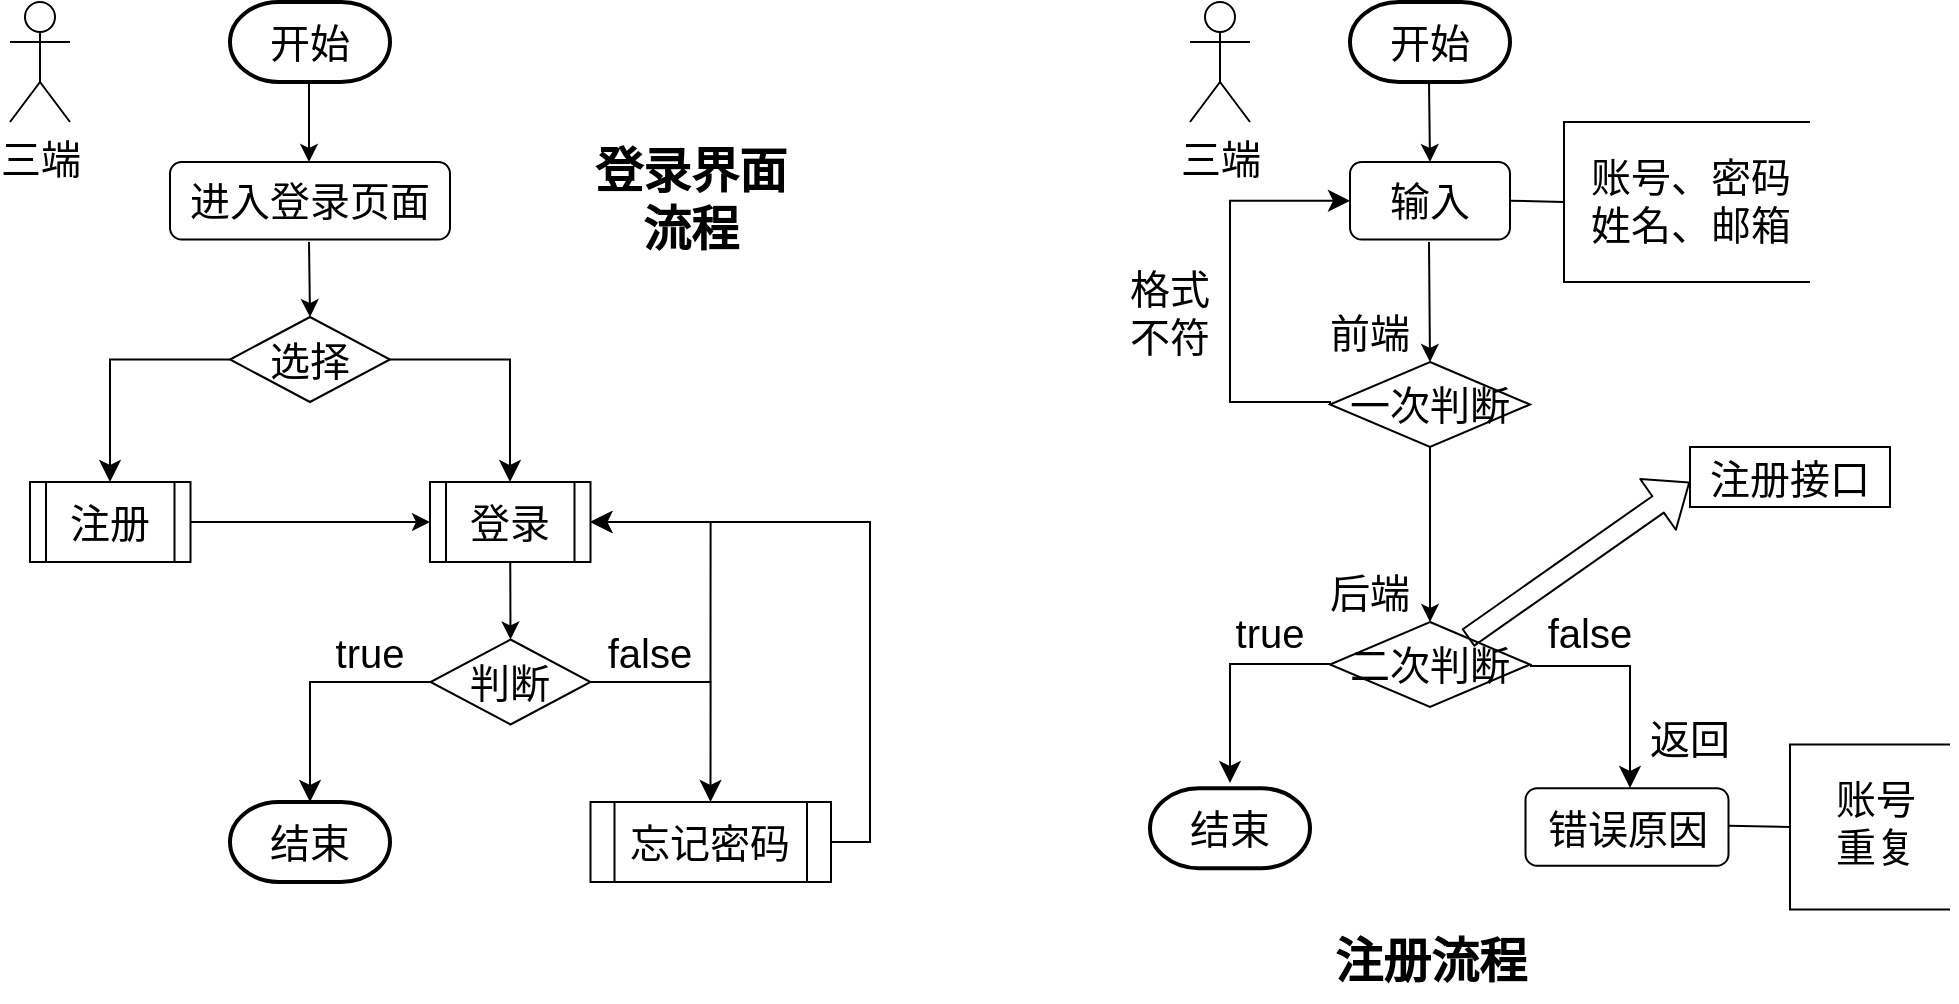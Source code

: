<mxfile>
    <diagram id="X5SzS_FeevJv-DkIXQUU" name="第 1 页">
        <mxGraphModel dx="930" dy="659" grid="1" gridSize="10" guides="1" tooltips="1" connect="1" arrows="1" fold="1" page="1" pageScale="1" pageWidth="827" pageHeight="1169" math="0" shadow="0">
            <root>
                <mxCell id="0"/>
                <mxCell id="1" parent="0"/>
                <mxCell id="78" value="&lt;font style=&quot;font-size: 20px;&quot;&gt;三端&lt;/font&gt;" style="shape=umlActor;verticalLabelPosition=bottom;verticalAlign=top;html=1;outlineConnect=0;" parent="1" vertex="1">
                    <mxGeometry x="50" y="40" width="30" height="60" as="geometry"/>
                </mxCell>
                <mxCell id="103" value="开始" style="strokeWidth=2;html=1;shape=mxgraph.flowchart.terminator;whiteSpace=wrap;fontSize=20;" parent="1" vertex="1">
                    <mxGeometry x="160" y="40" width="80" height="40" as="geometry"/>
                </mxCell>
                <mxCell id="104" value="" style="endArrow=classic;html=1;fontSize=20;exitX=0.5;exitY=1;exitDx=0;exitDy=0;exitPerimeter=0;strokeWidth=1;" parent="1" edge="1">
                    <mxGeometry width="50" height="50" relative="1" as="geometry">
                        <mxPoint x="199.5" y="80" as="sourcePoint"/>
                        <mxPoint x="199.5" y="120" as="targetPoint"/>
                    </mxGeometry>
                </mxCell>
                <mxCell id="105" value="进入登录页面" style="rounded=1;whiteSpace=wrap;html=1;fontSize=20;" parent="1" vertex="1">
                    <mxGeometry x="130" y="120" width="140" height="38.75" as="geometry"/>
                </mxCell>
                <mxCell id="122" value="" style="endArrow=classic;html=1;fontSize=20;exitX=0.5;exitY=1;exitDx=0;exitDy=0;exitPerimeter=0;strokeWidth=1;entryX=0.5;entryY=0;entryDx=0;entryDy=0;" parent="1" target="123" edge="1">
                    <mxGeometry width="50" height="50" relative="1" as="geometry">
                        <mxPoint x="199.5" y="160" as="sourcePoint"/>
                        <mxPoint x="199.5" y="200" as="targetPoint"/>
                    </mxGeometry>
                </mxCell>
                <mxCell id="123" value="选择" style="rhombus;whiteSpace=wrap;html=1;fontSize=20;" parent="1" vertex="1">
                    <mxGeometry x="160" y="197.5" width="80" height="42.5" as="geometry"/>
                </mxCell>
                <mxCell id="126" value="" style="edgeStyle=segmentEdgeStyle;endArrow=classic;html=1;curved=0;rounded=0;endSize=8;startSize=8;strokeWidth=1;fontSize=20;exitX=0;exitY=0.5;exitDx=0;exitDy=0;" parent="1" source="123" edge="1">
                    <mxGeometry width="50" height="50" relative="1" as="geometry">
                        <mxPoint x="140" y="220" as="sourcePoint"/>
                        <mxPoint x="100" y="280" as="targetPoint"/>
                    </mxGeometry>
                </mxCell>
                <mxCell id="127" value="" style="edgeStyle=segmentEdgeStyle;endArrow=classic;html=1;curved=0;rounded=0;endSize=8;startSize=8;strokeWidth=1;fontSize=20;exitX=1;exitY=0.5;exitDx=0;exitDy=0;" parent="1" source="123" edge="1">
                    <mxGeometry width="50" height="50" relative="1" as="geometry">
                        <mxPoint x="260" y="200" as="sourcePoint"/>
                        <mxPoint x="300" y="280" as="targetPoint"/>
                    </mxGeometry>
                </mxCell>
                <mxCell id="128" value="&lt;font style=&quot;font-size: 20px;&quot;&gt;注册&lt;/font&gt;" style="shape=process;whiteSpace=wrap;html=1;backgroundOutline=1;" parent="1" vertex="1">
                    <mxGeometry x="60" y="280" width="80.25" height="40" as="geometry"/>
                </mxCell>
                <mxCell id="129" value="&lt;font style=&quot;font-size: 20px;&quot;&gt;登录&lt;/font&gt;" style="shape=process;whiteSpace=wrap;html=1;backgroundOutline=1;" parent="1" vertex="1">
                    <mxGeometry x="260" y="280" width="80.25" height="40" as="geometry"/>
                </mxCell>
                <mxCell id="130" value="" style="endArrow=classic;html=1;strokeWidth=1;fontSize=20;exitX=1;exitY=0.5;exitDx=0;exitDy=0;entryX=0;entryY=0.5;entryDx=0;entryDy=0;" parent="1" source="128" target="129" edge="1">
                    <mxGeometry width="50" height="50" relative="1" as="geometry">
                        <mxPoint x="400" y="360" as="sourcePoint"/>
                        <mxPoint x="450" y="310" as="targetPoint"/>
                    </mxGeometry>
                </mxCell>
                <mxCell id="131" value="" style="endArrow=classic;html=1;fontSize=20;strokeWidth=1;exitX=0.5;exitY=1;exitDx=0;exitDy=0;entryX=0.5;entryY=0;entryDx=0;entryDy=0;" parent="1" source="129" target="132" edge="1">
                    <mxGeometry width="50" height="50" relative="1" as="geometry">
                        <mxPoint x="310" y="330" as="sourcePoint"/>
                        <mxPoint x="300" y="360" as="targetPoint"/>
                    </mxGeometry>
                </mxCell>
                <mxCell id="132" value="判断" style="rhombus;whiteSpace=wrap;html=1;fontSize=20;" parent="1" vertex="1">
                    <mxGeometry x="260.25" y="358.75" width="80" height="42.5" as="geometry"/>
                </mxCell>
                <mxCell id="133" value="" style="edgeStyle=segmentEdgeStyle;endArrow=classic;html=1;curved=0;rounded=0;endSize=8;startSize=8;strokeWidth=1;fontSize=20;exitX=0;exitY=0.5;exitDx=0;exitDy=0;" parent="1" source="132" edge="1">
                    <mxGeometry width="50" height="50" relative="1" as="geometry">
                        <mxPoint x="260" y="378.75" as="sourcePoint"/>
                        <mxPoint x="200" y="440" as="targetPoint"/>
                    </mxGeometry>
                </mxCell>
                <mxCell id="134" value="" style="edgeStyle=segmentEdgeStyle;endArrow=classic;html=1;curved=0;rounded=0;endSize=8;startSize=8;strokeWidth=1;fontSize=20;exitX=1;exitY=0.5;exitDx=0;exitDy=0;" parent="1" source="132" edge="1">
                    <mxGeometry width="50" height="50" relative="1" as="geometry">
                        <mxPoint x="340.25" y="378.75" as="sourcePoint"/>
                        <mxPoint x="400.25" y="440" as="targetPoint"/>
                    </mxGeometry>
                </mxCell>
                <mxCell id="136" value="true" style="text;html=1;strokeColor=none;fillColor=none;align=center;verticalAlign=middle;whiteSpace=wrap;rounded=0;fontSize=20;" parent="1" vertex="1">
                    <mxGeometry x="200.25" y="350" width="60" height="30" as="geometry"/>
                </mxCell>
                <mxCell id="137" value="false" style="text;html=1;strokeColor=none;fillColor=none;align=center;verticalAlign=middle;whiteSpace=wrap;rounded=0;fontSize=20;" parent="1" vertex="1">
                    <mxGeometry x="340.25" y="350" width="60" height="30" as="geometry"/>
                </mxCell>
                <mxCell id="138" value="结束" style="strokeWidth=2;html=1;shape=mxgraph.flowchart.terminator;whiteSpace=wrap;fontSize=20;" parent="1" vertex="1">
                    <mxGeometry x="160" y="440" width="80" height="40" as="geometry"/>
                </mxCell>
                <mxCell id="139" value="&lt;font style=&quot;font-size: 20px;&quot;&gt;忘记密码&lt;/font&gt;" style="shape=process;whiteSpace=wrap;html=1;backgroundOutline=1;" parent="1" vertex="1">
                    <mxGeometry x="340.25" y="440" width="120.25" height="40" as="geometry"/>
                </mxCell>
                <mxCell id="140" value="" style="edgeStyle=segmentEdgeStyle;endArrow=classic;html=1;curved=0;rounded=0;endSize=8;startSize=8;strokeWidth=1;fontSize=20;exitX=1;exitY=1;exitDx=0;exitDy=0;" parent="1" source="137" edge="1">
                    <mxGeometry width="50" height="50" relative="1" as="geometry">
                        <mxPoint x="440.25" y="350" as="sourcePoint"/>
                        <mxPoint x="340.25" y="300" as="targetPoint"/>
                        <Array as="points">
                            <mxPoint x="400" y="300"/>
                        </Array>
                    </mxGeometry>
                </mxCell>
                <mxCell id="141" value="" style="edgeStyle=elbowEdgeStyle;elbow=horizontal;endArrow=classic;html=1;curved=0;rounded=0;endSize=8;startSize=8;strokeWidth=1;fontSize=20;" parent="1" edge="1">
                    <mxGeometry width="50" height="50" relative="1" as="geometry">
                        <mxPoint x="460.5" y="460" as="sourcePoint"/>
                        <mxPoint x="340" y="300" as="targetPoint"/>
                        <Array as="points">
                            <mxPoint x="480" y="380"/>
                        </Array>
                    </mxGeometry>
                </mxCell>
                <mxCell id="142" value="登录界面&lt;br&gt;流程" style="text;strokeColor=none;fillColor=none;html=1;fontSize=24;fontStyle=1;verticalAlign=middle;align=center;" parent="1" vertex="1">
                    <mxGeometry x="340.25" y="118.75" width="100" height="40" as="geometry"/>
                </mxCell>
                <mxCell id="144" value="&lt;font style=&quot;font-size: 20px;&quot;&gt;三端&lt;/font&gt;" style="shape=umlActor;verticalLabelPosition=bottom;verticalAlign=top;html=1;outlineConnect=0;" parent="1" vertex="1">
                    <mxGeometry x="640" y="40" width="30" height="60" as="geometry"/>
                </mxCell>
                <mxCell id="145" value="开始" style="strokeWidth=2;html=1;shape=mxgraph.flowchart.terminator;whiteSpace=wrap;fontSize=20;" parent="1" vertex="1">
                    <mxGeometry x="720" y="40" width="80" height="40" as="geometry"/>
                </mxCell>
                <mxCell id="146" value="" style="endArrow=classic;html=1;fontSize=20;strokeWidth=1;" parent="1" edge="1">
                    <mxGeometry width="50" height="50" relative="1" as="geometry">
                        <mxPoint x="759.5" y="80" as="sourcePoint"/>
                        <mxPoint x="760" y="120" as="targetPoint"/>
                    </mxGeometry>
                </mxCell>
                <mxCell id="147" value="输入" style="rounded=1;whiteSpace=wrap;html=1;fontSize=20;" parent="1" vertex="1">
                    <mxGeometry x="720" y="120" width="80" height="38.75" as="geometry"/>
                </mxCell>
                <mxCell id="148" value="" style="endArrow=classic;html=1;fontSize=20;strokeWidth=1;" parent="1" edge="1">
                    <mxGeometry width="50" height="50" relative="1" as="geometry">
                        <mxPoint x="759.5" y="160" as="sourcePoint"/>
                        <mxPoint x="760" y="220" as="targetPoint"/>
                    </mxGeometry>
                </mxCell>
                <mxCell id="151" value="二次判断" style="rhombus;whiteSpace=wrap;html=1;fontSize=20;" parent="1" vertex="1">
                    <mxGeometry x="710" y="350" width="100" height="42.5" as="geometry"/>
                </mxCell>
                <mxCell id="152" value="" style="edgeStyle=segmentEdgeStyle;endArrow=classic;html=1;curved=0;rounded=0;endSize=8;startSize=8;strokeWidth=1;fontSize=20;" parent="1" edge="1">
                    <mxGeometry width="50" height="50" relative="1" as="geometry">
                        <mxPoint x="710" y="371" as="sourcePoint"/>
                        <mxPoint x="660" y="430.5" as="targetPoint"/>
                    </mxGeometry>
                </mxCell>
                <mxCell id="153" value="" style="edgeStyle=segmentEdgeStyle;endArrow=classic;html=1;curved=0;rounded=0;endSize=8;startSize=8;strokeWidth=1;fontSize=20;" parent="1" edge="1">
                    <mxGeometry width="50" height="50" relative="1" as="geometry">
                        <mxPoint x="810" y="372" as="sourcePoint"/>
                        <mxPoint x="860" y="433" as="targetPoint"/>
                        <Array as="points">
                            <mxPoint x="860" y="372"/>
                        </Array>
                    </mxGeometry>
                </mxCell>
                <mxCell id="154" value="后端" style="text;html=1;strokeColor=none;fillColor=none;align=center;verticalAlign=middle;whiteSpace=wrap;rounded=0;fontSize=20;" parent="1" vertex="1">
                    <mxGeometry x="700" y="320" width="60" height="30" as="geometry"/>
                </mxCell>
                <mxCell id="157" value="" style="strokeWidth=1;html=1;shape=mxgraph.flowchart.annotation_1;align=left;pointerEvents=1;fontSize=20;" parent="1" vertex="1">
                    <mxGeometry x="827" y="100" width="123" height="80" as="geometry"/>
                </mxCell>
                <mxCell id="158" value="" style="endArrow=none;html=1;strokeWidth=1;fontSize=20;entryX=1;entryY=0.5;entryDx=0;entryDy=0;exitX=0;exitY=0.5;exitDx=0;exitDy=0;exitPerimeter=0;" parent="1" source="157" target="147" edge="1">
                    <mxGeometry width="50" height="50" relative="1" as="geometry">
                        <mxPoint x="540" y="340" as="sourcePoint"/>
                        <mxPoint x="590" y="290" as="targetPoint"/>
                    </mxGeometry>
                </mxCell>
                <mxCell id="159" value="账号、密码&lt;br&gt;姓名、邮箱" style="text;html=1;strokeColor=none;fillColor=none;align=center;verticalAlign=middle;whiteSpace=wrap;rounded=0;strokeWidth=1;fontSize=20;" parent="1" vertex="1">
                    <mxGeometry x="836.75" y="113.75" width="106.5" height="50" as="geometry"/>
                </mxCell>
                <mxCell id="160" value="注册流程" style="text;strokeColor=none;fillColor=none;html=1;fontSize=24;fontStyle=1;verticalAlign=middle;align=center;" parent="1" vertex="1">
                    <mxGeometry x="710" y="500" width="100" height="40" as="geometry"/>
                </mxCell>
                <mxCell id="161" value="true" style="text;html=1;strokeColor=none;fillColor=none;align=center;verticalAlign=middle;whiteSpace=wrap;rounded=0;fontSize=20;" parent="1" vertex="1">
                    <mxGeometry x="650" y="340" width="60" height="30" as="geometry"/>
                </mxCell>
                <mxCell id="162" value="false" style="text;html=1;strokeColor=none;fillColor=none;align=center;verticalAlign=middle;whiteSpace=wrap;rounded=0;fontSize=20;" parent="1" vertex="1">
                    <mxGeometry x="810" y="340" width="60" height="30" as="geometry"/>
                </mxCell>
                <mxCell id="163" value="结束" style="strokeWidth=2;html=1;shape=mxgraph.flowchart.terminator;whiteSpace=wrap;fontSize=20;" parent="1" vertex="1">
                    <mxGeometry x="620" y="433.13" width="80" height="40" as="geometry"/>
                </mxCell>
                <mxCell id="164" value="错误原因" style="rounded=1;whiteSpace=wrap;html=1;fontSize=20;" parent="1" vertex="1">
                    <mxGeometry x="807.75" y="433.13" width="101.5" height="38.75" as="geometry"/>
                </mxCell>
                <mxCell id="165" value="返回" style="text;html=1;strokeColor=none;fillColor=none;align=center;verticalAlign=middle;whiteSpace=wrap;rounded=0;fontSize=20;" parent="1" vertex="1">
                    <mxGeometry x="860" y="392.5" width="60" height="30" as="geometry"/>
                </mxCell>
                <mxCell id="166" value="" style="strokeWidth=1;html=1;shape=mxgraph.flowchart.annotation_1;align=left;pointerEvents=1;fontSize=20;" parent="1" vertex="1">
                    <mxGeometry x="940" y="411.26" width="80" height="82.49" as="geometry"/>
                </mxCell>
                <mxCell id="167" value="" style="endArrow=none;html=1;strokeWidth=1;fontSize=20;entryX=1;entryY=0.5;entryDx=0;entryDy=0;exitX=0;exitY=0.5;exitDx=0;exitDy=0;exitPerimeter=0;" parent="1" edge="1">
                    <mxGeometry width="50" height="50" relative="1" as="geometry">
                        <mxPoint x="940" y="452.505" as="sourcePoint"/>
                        <mxPoint x="909.25" y="451.885" as="targetPoint"/>
                    </mxGeometry>
                </mxCell>
                <mxCell id="168" value="账号&lt;br&gt;重复" style="text;html=1;strokeColor=none;fillColor=none;align=center;verticalAlign=middle;whiteSpace=wrap;rounded=0;strokeWidth=1;fontSize=20;" parent="1" vertex="1">
                    <mxGeometry x="943.25" y="422.5" width="80" height="55" as="geometry"/>
                </mxCell>
                <mxCell id="172" value="一次判断" style="rhombus;whiteSpace=wrap;html=1;fontSize=20;" parent="1" vertex="1">
                    <mxGeometry x="710" y="220" width="100" height="42.5" as="geometry"/>
                </mxCell>
                <mxCell id="173" value="前端" style="text;html=1;strokeColor=none;fillColor=none;align=center;verticalAlign=middle;whiteSpace=wrap;rounded=0;fontSize=20;" parent="1" vertex="1">
                    <mxGeometry x="700" y="190" width="60" height="30" as="geometry"/>
                </mxCell>
                <mxCell id="174" value="" style="edgeStyle=segmentEdgeStyle;endArrow=classic;html=1;curved=0;rounded=0;endSize=8;startSize=8;strokeWidth=1;fontSize=20;entryX=0;entryY=0.5;entryDx=0;entryDy=0;exitX=0;exitY=0.5;exitDx=0;exitDy=0;" parent="1" source="172" target="147" edge="1">
                    <mxGeometry width="50" height="50" relative="1" as="geometry">
                        <mxPoint x="710" y="240" as="sourcePoint"/>
                        <mxPoint x="650" y="140" as="targetPoint"/>
                        <Array as="points">
                            <mxPoint x="710" y="240"/>
                            <mxPoint x="660" y="240"/>
                            <mxPoint x="660" y="139"/>
                        </Array>
                    </mxGeometry>
                </mxCell>
                <mxCell id="175" value="格式不符" style="text;html=1;strokeColor=none;fillColor=none;align=center;verticalAlign=middle;whiteSpace=wrap;rounded=0;fontSize=20;" parent="1" vertex="1">
                    <mxGeometry x="600" y="180" width="60" height="30" as="geometry"/>
                </mxCell>
                <mxCell id="176" value="" style="endArrow=classic;html=1;fontSize=20;strokeWidth=1;exitX=0.5;exitY=1;exitDx=0;exitDy=0;entryX=0.5;entryY=0;entryDx=0;entryDy=0;" parent="1" source="172" target="151" edge="1">
                    <mxGeometry width="50" height="50" relative="1" as="geometry">
                        <mxPoint x="759" y="290" as="sourcePoint"/>
                        <mxPoint x="760" y="340" as="targetPoint"/>
                    </mxGeometry>
                </mxCell>
                <mxCell id="177" value="" style="shape=flexArrow;endArrow=classic;html=1;" edge="1" parent="1" source="151">
                    <mxGeometry width="50" height="50" relative="1" as="geometry">
                        <mxPoint x="660" y="360" as="sourcePoint"/>
                        <mxPoint x="890" y="280" as="targetPoint"/>
                    </mxGeometry>
                </mxCell>
                <mxCell id="178" value="&lt;font style=&quot;font-size: 20px;&quot;&gt;注册接口&lt;/font&gt;" style="rounded=0;whiteSpace=wrap;html=1;fillColor=none;" vertex="1" parent="1">
                    <mxGeometry x="890" y="262.5" width="100" height="30" as="geometry"/>
                </mxCell>
            </root>
        </mxGraphModel>
    </diagram>
</mxfile>